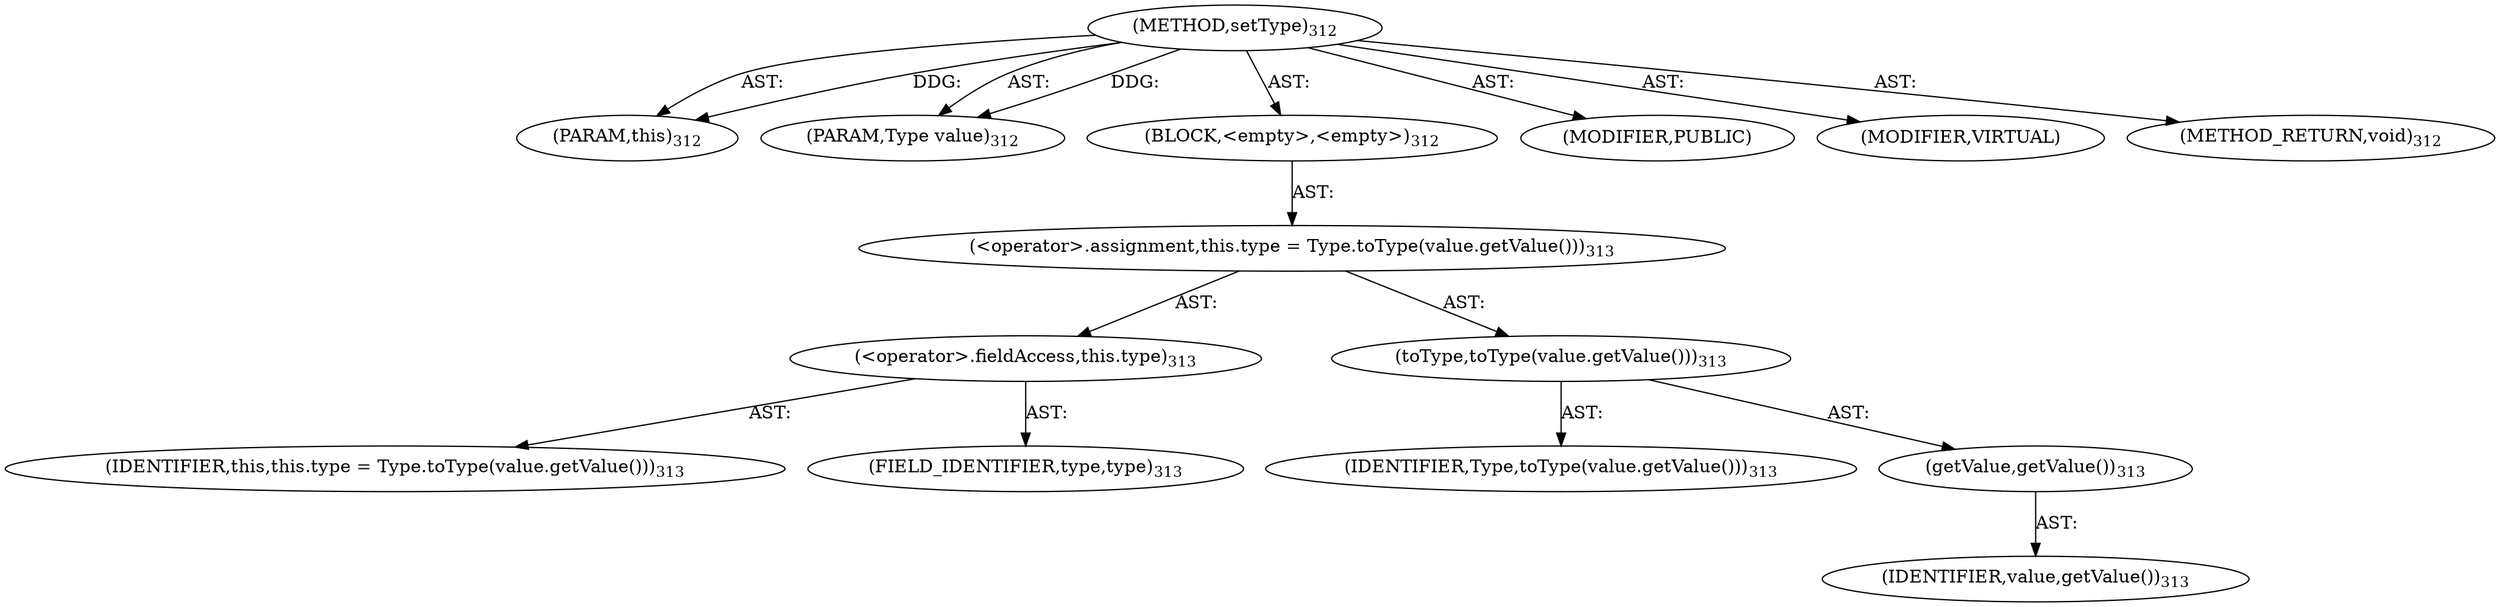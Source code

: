 digraph "setType" {  
"111669149708" [label = <(METHOD,setType)<SUB>312</SUB>> ]
"115964116999" [label = <(PARAM,this)<SUB>312</SUB>> ]
"115964117018" [label = <(PARAM,Type value)<SUB>312</SUB>> ]
"25769803810" [label = <(BLOCK,&lt;empty&gt;,&lt;empty&gt;)<SUB>312</SUB>> ]
"30064771171" [label = <(&lt;operator&gt;.assignment,this.type = Type.toType(value.getValue()))<SUB>313</SUB>> ]
"30064771172" [label = <(&lt;operator&gt;.fieldAccess,this.type)<SUB>313</SUB>> ]
"68719476748" [label = <(IDENTIFIER,this,this.type = Type.toType(value.getValue()))<SUB>313</SUB>> ]
"55834574868" [label = <(FIELD_IDENTIFIER,type,type)<SUB>313</SUB>> ]
"30064771173" [label = <(toType,toType(value.getValue()))<SUB>313</SUB>> ]
"68719476829" [label = <(IDENTIFIER,Type,toType(value.getValue()))<SUB>313</SUB>> ]
"30064771174" [label = <(getValue,getValue())<SUB>313</SUB>> ]
"68719476830" [label = <(IDENTIFIER,value,getValue())<SUB>313</SUB>> ]
"133143986218" [label = <(MODIFIER,PUBLIC)> ]
"133143986219" [label = <(MODIFIER,VIRTUAL)> ]
"128849018892" [label = <(METHOD_RETURN,void)<SUB>312</SUB>> ]
  "111669149708" -> "115964116999"  [ label = "AST: "] 
  "111669149708" -> "115964117018"  [ label = "AST: "] 
  "111669149708" -> "25769803810"  [ label = "AST: "] 
  "111669149708" -> "133143986218"  [ label = "AST: "] 
  "111669149708" -> "133143986219"  [ label = "AST: "] 
  "111669149708" -> "128849018892"  [ label = "AST: "] 
  "25769803810" -> "30064771171"  [ label = "AST: "] 
  "30064771171" -> "30064771172"  [ label = "AST: "] 
  "30064771171" -> "30064771173"  [ label = "AST: "] 
  "30064771172" -> "68719476748"  [ label = "AST: "] 
  "30064771172" -> "55834574868"  [ label = "AST: "] 
  "30064771173" -> "68719476829"  [ label = "AST: "] 
  "30064771173" -> "30064771174"  [ label = "AST: "] 
  "30064771174" -> "68719476830"  [ label = "AST: "] 
  "111669149708" -> "115964116999"  [ label = "DDG: "] 
  "111669149708" -> "115964117018"  [ label = "DDG: "] 
}
